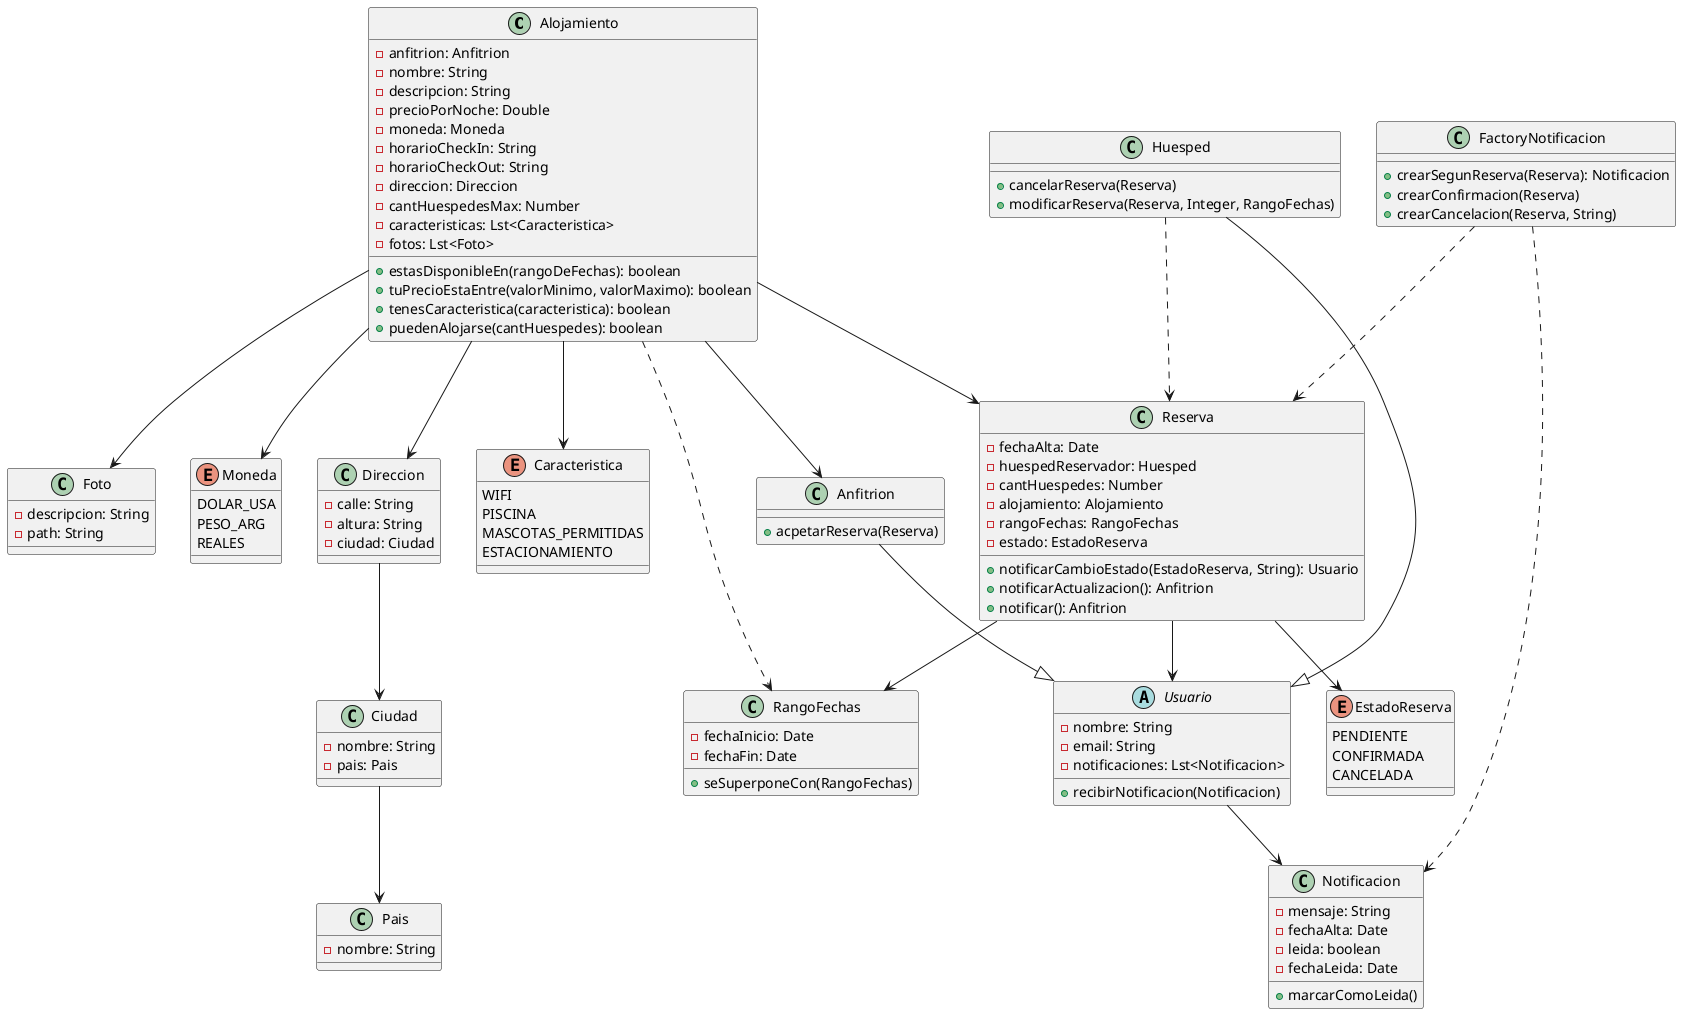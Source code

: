@startuml Birbnb

class Alojamiento {
  - anfitrion: Anfitrion
  - nombre: String
  - descripcion: String
  - precioPorNoche: Double
  - moneda: Moneda
  - horarioCheckIn: String
  - horarioCheckOut: String
  - direccion: Direccion
  - cantHuespedesMax: Number
  - caracteristicas: Lst<Caracteristica>
  - fotos: Lst<Foto>

  + estasDisponibleEn(rangoDeFechas): boolean
  + tuPrecioEstaEntre(valorMinimo, valorMaximo): boolean
  + tenesCaracteristica(caracteristica): boolean
  + puedenAlojarse(cantHuespedes): boolean
}

enum Moneda {
    DOLAR_USA
    PESO_ARG
    REALES
}

enum Caracteristica {
    WIFI
    PISCINA
    MASCOTAS_PERMITIDAS
    ESTACIONAMIENTO
}

enum EstadoReserva {
    PENDIENTE
    CONFIRMADA
    CANCELADA
}

class Direccion {
  - calle: String
  - altura: String
  - ciudad: Ciudad
}

class Ciudad {
  - nombre: String
  - pais: Pais
}

class Pais {
  - nombre: String
}

class Foto {
  - descripcion: String
  - path: String
}

class Reserva {
  - fechaAlta: Date
  - huespedReservador: Huesped
  - cantHuespedes: Number
  - alojamiento: Alojamiento
  - rangoFechas: RangoFechas
  - estado: EstadoReserva

  + notificarCambioEstado(EstadoReserva, String): Usuario
  + notificarActualizacion(): Anfitrion
  + notificar(): Anfitrion 
}

class RangoFechas {
  - fechaInicio: Date
  - fechaFin: Date

  + seSuperponeCon(RangoFechas)
}

class FactoryNotificacion {
  + crearSegunReserva(Reserva): Notificacion
  + crearConfirmacion(Reserva)
  + crearCancelacion(Reserva, String)
}

class Notificacion {
  - mensaje: String
  - fechaAlta: Date
  - leida: boolean
  - fechaLeida: Date

  + marcarComoLeida()
}

abstract class Usuario {
  - nombre: String
  - email: String
  - notificaciones: Lst<Notificacion>
  
  + recibirNotificacion(Notificacion)
}

class Anfitrion {
    + acpetarReserva(Reserva)
}

class Huesped {
    + cancelarReserva(Reserva)
    + modificarReserva(Reserva, Integer, RangoFechas)
}

' Relaciones '
Usuario --> Notificacion
Anfitrion --|> Usuario
Huesped --|> Usuario
Huesped ..> Reserva

Alojamiento --> Direccion
Alojamiento --> Foto
Alojamiento --> Reserva
Alojamiento --> Anfitrion
Alojamiento ..> RangoFechas
Alojamiento --> Moneda
Alojamiento --> Caracteristica

Direccion --> Ciudad
Ciudad --> Pais

Reserva --> RangoFechas
Reserva --> EstadoReserva
Reserva --> Usuario

FactoryNotificacion ..> Notificacion
FactoryNotificacion ..> Reserva

@enduml
